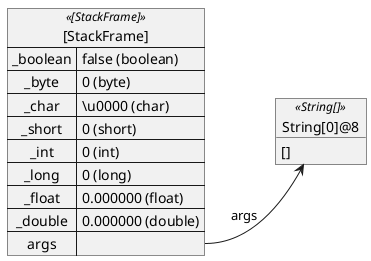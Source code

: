 @startuml
map "[StackFrame]" as _0f07b6f2a31cbd2e26428c51e8660b0dffe6e352 <<[StackFrame]>> {
  _boolean => false (boolean)
  _byte => 0 (byte)
  _char => \u0000 (char)
  _short => 0 (short)
  _int => 0 (int)
  _long => 0 (long)
  _float => 0.000000 (float)
  _double => 0.000000 (double)
  args =>
}
object "String[0]@8" as _482d9dec6ff954d68d94793f765be61dbc59cb47 <<String[]>> {
  []
}
_0f07b6f2a31cbd2e26428c51e8660b0dffe6e352::args => _482d9dec6ff954d68d94793f765be61dbc59cb47 : args
@enduml
